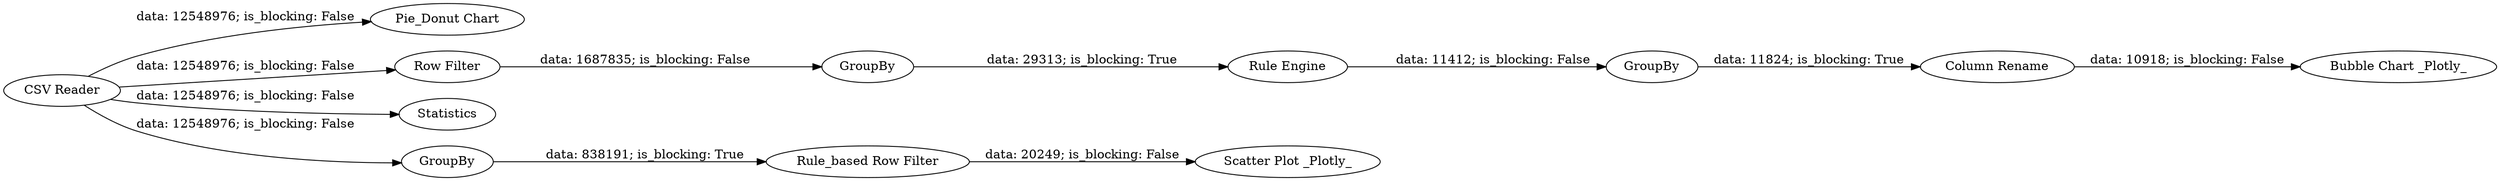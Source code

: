 digraph {
	"-6402696597358289355_2" [label="Pie_Donut Chart"]
	"-6402696597358289355_6" [label="Scatter Plot _Plotly_"]
	"-6402696597358289355_8" [label="Rule Engine"]
	"-6402696597358289355_9" [label=GroupBy]
	"-6402696597358289355_12" [label="Row Filter"]
	"-6402696597358289355_11" [label="Bubble Chart _Plotly_"]
	"-6402696597358289355_5" [label="Rule_based Row Filter"]
	"-6402696597358289355_7" [label=GroupBy]
	"-6402696597358289355_1" [label="CSV Reader"]
	"-6402696597358289355_10" [label="Column Rename"]
	"-6402696597358289355_3" [label=Statistics]
	"-6402696597358289355_4" [label=GroupBy]
	"-6402696597358289355_1" -> "-6402696597358289355_12" [label="data: 12548976; is_blocking: False"]
	"-6402696597358289355_8" -> "-6402696597358289355_9" [label="data: 11412; is_blocking: False"]
	"-6402696597358289355_1" -> "-6402696597358289355_2" [label="data: 12548976; is_blocking: False"]
	"-6402696597358289355_10" -> "-6402696597358289355_11" [label="data: 10918; is_blocking: False"]
	"-6402696597358289355_12" -> "-6402696597358289355_7" [label="data: 1687835; is_blocking: False"]
	"-6402696597358289355_7" -> "-6402696597358289355_8" [label="data: 29313; is_blocking: True"]
	"-6402696597358289355_1" -> "-6402696597358289355_3" [label="data: 12548976; is_blocking: False"]
	"-6402696597358289355_5" -> "-6402696597358289355_6" [label="data: 20249; is_blocking: False"]
	"-6402696597358289355_4" -> "-6402696597358289355_5" [label="data: 838191; is_blocking: True"]
	"-6402696597358289355_1" -> "-6402696597358289355_4" [label="data: 12548976; is_blocking: False"]
	"-6402696597358289355_9" -> "-6402696597358289355_10" [label="data: 11824; is_blocking: True"]
	rankdir=LR
}
